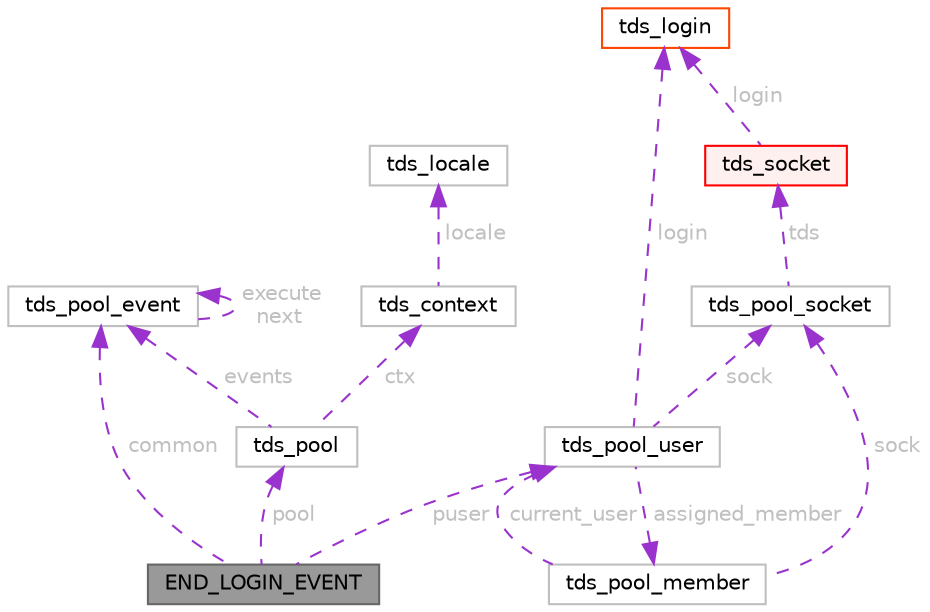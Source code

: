 digraph "END_LOGIN_EVENT"
{
 // LATEX_PDF_SIZE
  bgcolor="transparent";
  edge [fontname=Helvetica,fontsize=10,labelfontname=Helvetica,labelfontsize=10];
  node [fontname=Helvetica,fontsize=10,shape=box,height=0.2,width=0.4];
  Node1 [id="Node000001",label="END_LOGIN_EVENT",height=0.2,width=0.4,color="gray40", fillcolor="grey60", style="filled", fontcolor="black",tooltip=" "];
  Node2 -> Node1 [id="edge1_Node000001_Node000002",dir="back",color="darkorchid3",style="dashed",tooltip=" ",label=" common",fontcolor="grey" ];
  Node2 [id="Node000002",label="tds_pool_event",height=0.2,width=0.4,color="grey75", fillcolor="white", style="filled",URL="$a00714.html",tooltip=" "];
  Node2 -> Node2 [id="edge2_Node000002_Node000002",dir="back",color="darkorchid3",style="dashed",tooltip=" ",label=" execute\nnext",fontcolor="grey" ];
  Node3 -> Node1 [id="edge3_Node000001_Node000003",dir="back",color="darkorchid3",style="dashed",tooltip=" ",label=" pool",fontcolor="grey" ];
  Node3 [id="Node000003",label="tds_pool",height=0.2,width=0.4,color="grey75", fillcolor="white", style="filled",URL="$a00730.html",tooltip=" "];
  Node2 -> Node3 [id="edge4_Node000003_Node000002",dir="back",color="darkorchid3",style="dashed",tooltip=" ",label=" events",fontcolor="grey" ];
  Node4 -> Node3 [id="edge5_Node000003_Node000004",dir="back",color="darkorchid3",style="dashed",tooltip=" ",label=" ctx",fontcolor="grey" ];
  Node4 [id="Node000004",label="tds_context",height=0.2,width=0.4,color="grey75", fillcolor="white", style="filled",URL="$a01290.html",tooltip=" "];
  Node5 -> Node4 [id="edge6_Node000004_Node000005",dir="back",color="darkorchid3",style="dashed",tooltip=" ",label=" locale",fontcolor="grey" ];
  Node5 [id="Node000005",label="tds_locale",height=0.2,width=0.4,color="grey75", fillcolor="white", style="filled",URL="$a01226.html",tooltip=" "];
  Node6 -> Node1 [id="edge7_Node000001_Node000006",dir="back",color="darkorchid3",style="dashed",tooltip=" ",label=" puser",fontcolor="grey" ];
  Node6 [id="Node000006",label="tds_pool_user",height=0.2,width=0.4,color="grey75", fillcolor="white", style="filled",URL="$a00722.html",tooltip=" "];
  Node7 -> Node6 [id="edge8_Node000006_Node000007",dir="back",color="darkorchid3",style="dashed",tooltip=" ",label=" sock",fontcolor="grey" ];
  Node7 [id="Node000007",label="tds_pool_socket",height=0.2,width=0.4,color="grey75", fillcolor="white", style="filled",URL="$a00718.html",tooltip=" "];
  Node8 -> Node7 [id="edge9_Node000007_Node000008",dir="back",color="darkorchid3",style="dashed",tooltip=" ",label=" tds",fontcolor="grey" ];
  Node8 [id="Node000008",label="tds_socket",height=0.2,width=0.4,color="red", fillcolor="#FFF0F0", style="filled",URL="$a01310.html",tooltip="Information for a server connection."];
  Node28 -> Node8 [id="edge10_Node000008_Node000028",dir="back",color="darkorchid3",style="dashed",tooltip=" ",label=" login",fontcolor="grey" ];
  Node28 [id="Node000028",label="tds_login",height=0.2,width=0.4,color="orangered", fillcolor="white", style="filled",URL="$a01218.html",tooltip=" "];
  Node28 -> Node6 [id="edge11_Node000006_Node000028",dir="back",color="darkorchid3",style="dashed",tooltip=" ",label=" login",fontcolor="grey" ];
  Node29 -> Node6 [id="edge12_Node000006_Node000029",dir="back",color="darkorchid3",style="dashed",tooltip=" ",label=" assigned_member",fontcolor="grey" ];
  Node29 [id="Node000029",label="tds_pool_member",height=0.2,width=0.4,color="grey75", fillcolor="white", style="filled",URL="$a00726.html",tooltip=" "];
  Node7 -> Node29 [id="edge13_Node000029_Node000007",dir="back",color="darkorchid3",style="dashed",tooltip=" ",label=" sock",fontcolor="grey" ];
  Node6 -> Node29 [id="edge14_Node000029_Node000006",dir="back",color="darkorchid3",style="dashed",tooltip=" ",label=" current_user",fontcolor="grey" ];
}
